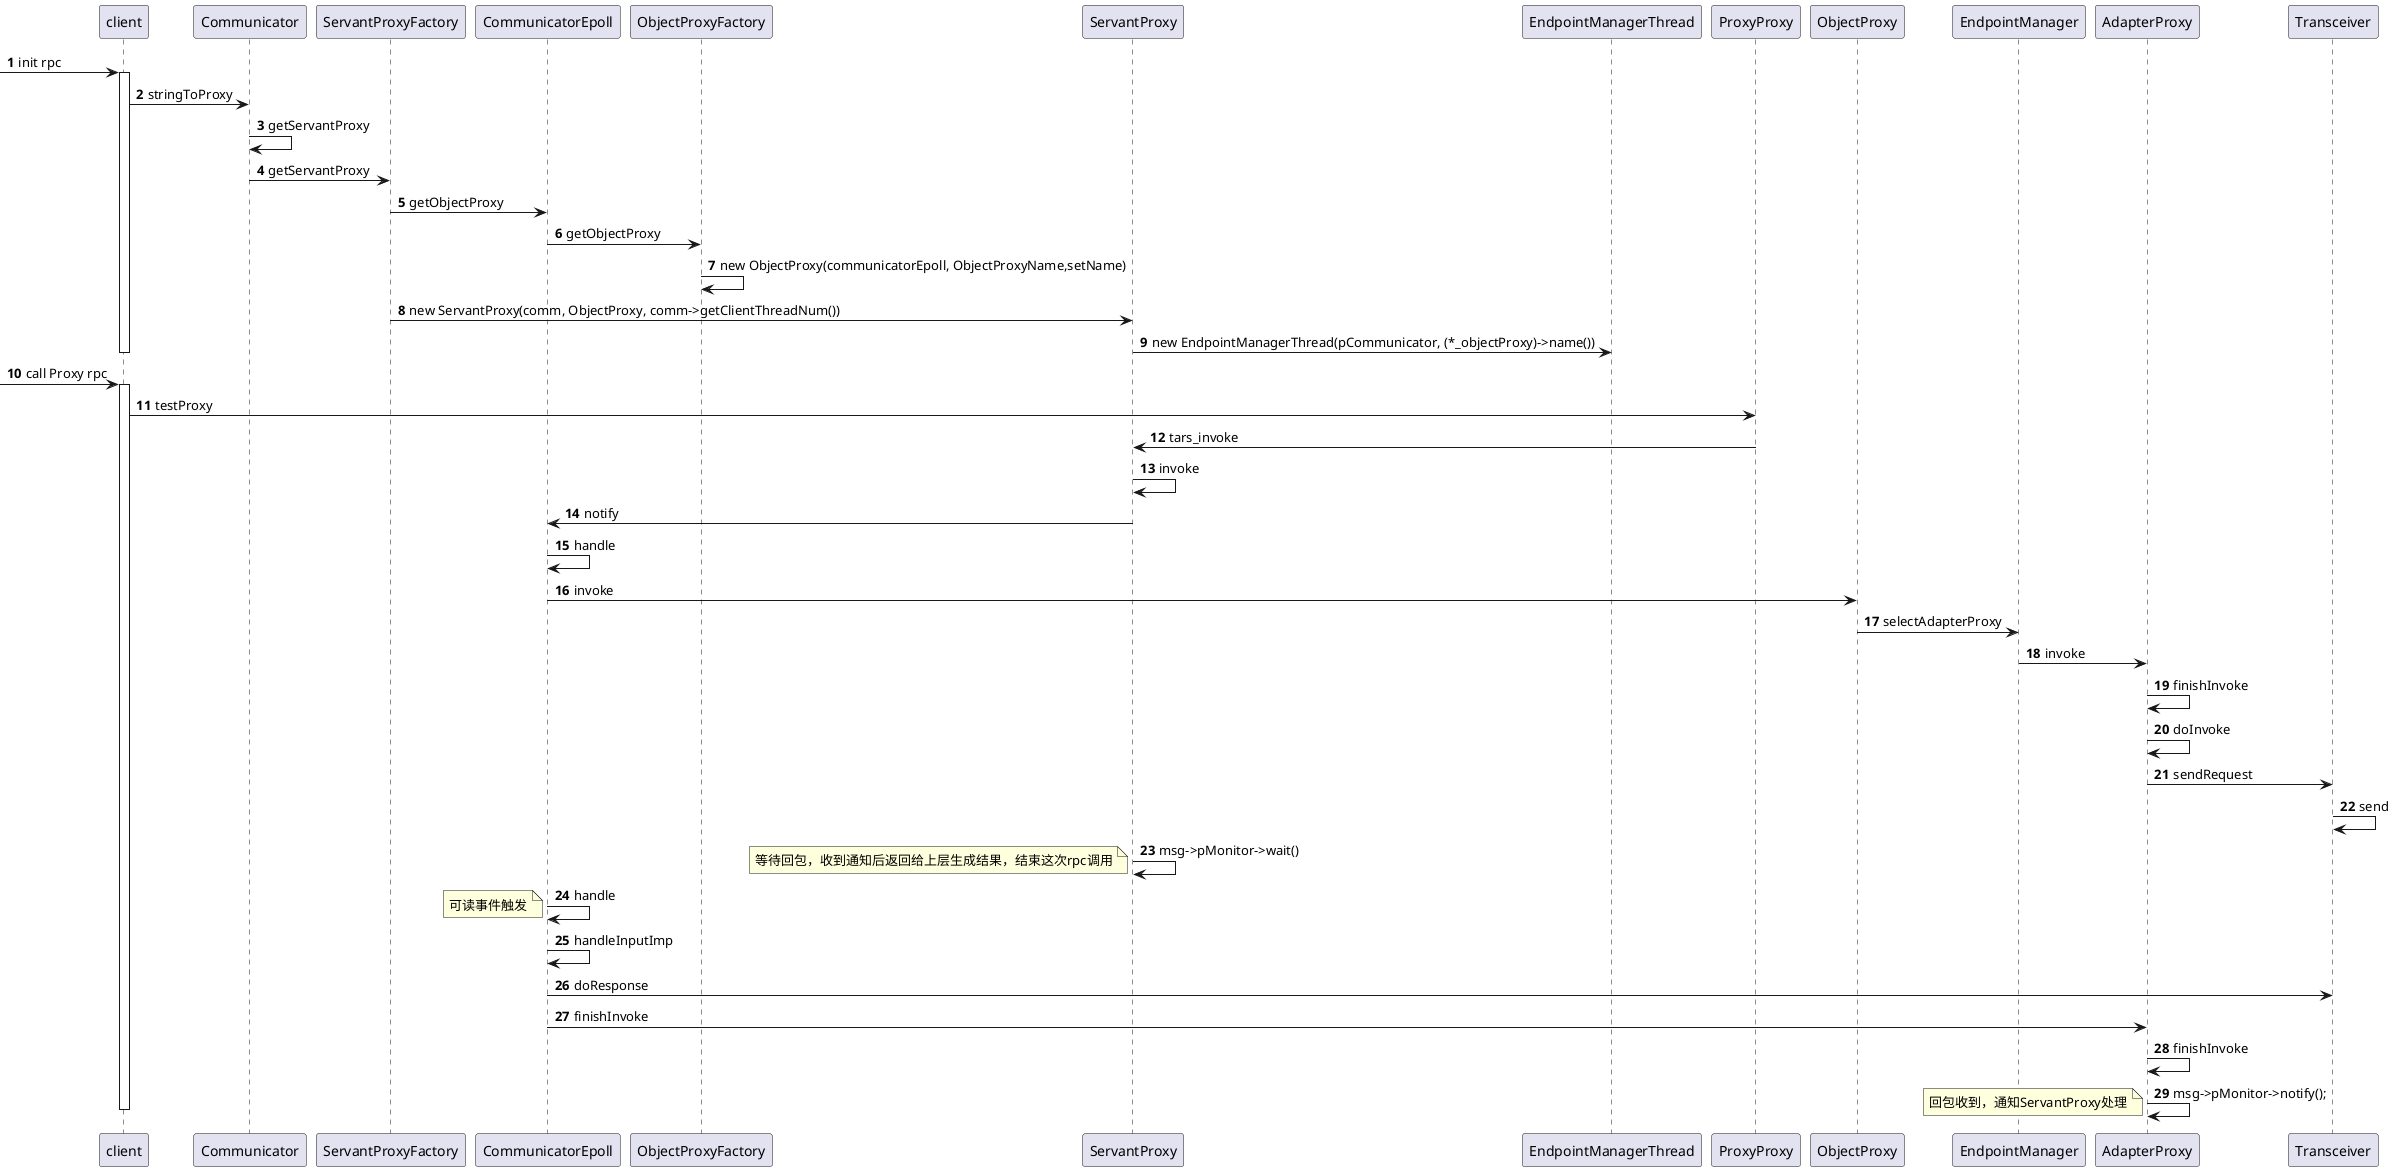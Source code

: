 @startuml
autonumber

[-> client: init rpc
activate client
client -> Communicator:stringToProxy
Communicator -> Communicator:getServantProxy
Communicator -> ServantProxyFactory:getServantProxy
ServantProxyFactory -> CommunicatorEpoll:getObjectProxy
CommunicatorEpoll -> ObjectProxyFactory:getObjectProxy
ObjectProxyFactory -> ObjectProxyFactory:new ObjectProxy(communicatorEpoll, ObjectProxyName,setName)
ServantProxyFactory -> ServantProxy:new ServantProxy(comm, ObjectProxy, comm->getClientThreadNum())
ServantProxy -> EndpointManagerThread:new EndpointManagerThread(pCommunicator, (*_objectProxy)->name())
deactivate client

[-> client:call Proxy rpc
activate client
client -> ProxyProxy:testProxy
ProxyProxy -> ServantProxy:tars_invoke
ServantProxy -> ServantProxy:invoke
ServantProxy -> CommunicatorEpoll:notify
CommunicatorEpoll -> CommunicatorEpoll:handle
CommunicatorEpoll -> ObjectProxy:invoke
ObjectProxy -> EndpointManager:selectAdapterProxy
EndpointManager -> AdapterProxy:invoke
AdapterProxy -> AdapterProxy:finishInvoke
AdapterProxy -> AdapterProxy:doInvoke
AdapterProxy -> Transceiver:sendRequest
Transceiver -> Transceiver:send
ServantProxy -> ServantProxy:msg->pMonitor->wait()
note left:等待回包，收到通知后返回给上层生成结果，结束这次rpc调用
CommunicatorEpoll -> CommunicatorEpoll:handle
note left:可读事件触发
CommunicatorEpoll -> CommunicatorEpoll:handleInputImp
CommunicatorEpoll -> Transceiver:doResponse
CommunicatorEpoll -> AdapterProxy:finishInvoke
AdapterProxy -> AdapterProxy:finishInvoke
AdapterProxy -> AdapterProxy:msg->pMonitor->notify();
note left:回包收到，通知ServantProxy处理
deactivate client

@enduml
